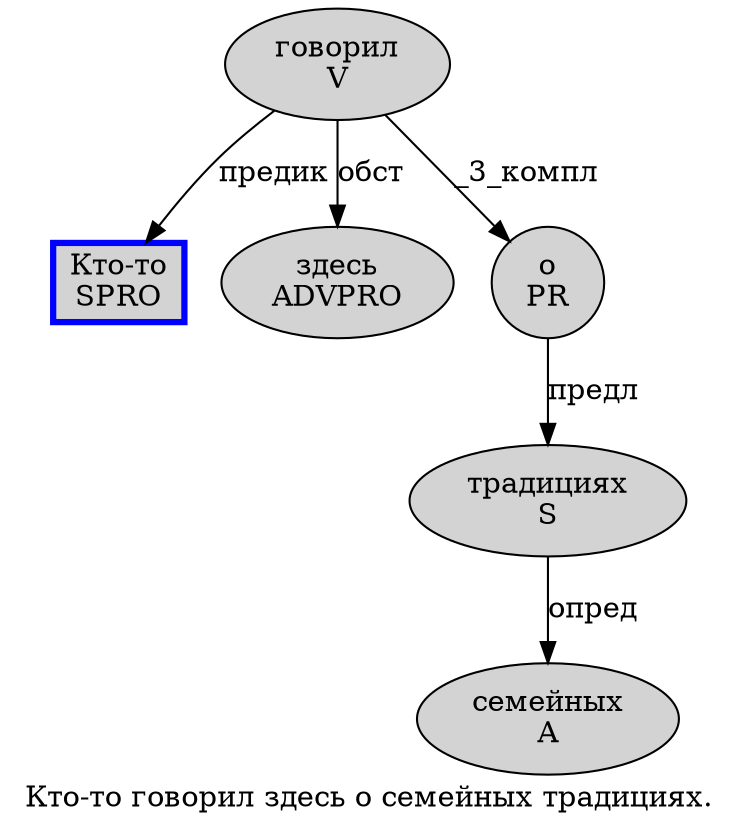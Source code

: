 digraph SENTENCE_2885 {
	graph [label="Кто-то говорил здесь о семейных традициях."]
	node [style=filled]
		0 [label="Кто-то
SPRO" color=blue fillcolor=lightgray penwidth=3 shape=box]
		1 [label="говорил
V" color="" fillcolor=lightgray penwidth=1 shape=ellipse]
		2 [label="здесь
ADVPRO" color="" fillcolor=lightgray penwidth=1 shape=ellipse]
		3 [label="о
PR" color="" fillcolor=lightgray penwidth=1 shape=ellipse]
		4 [label="семейных
A" color="" fillcolor=lightgray penwidth=1 shape=ellipse]
		5 [label="традициях
S" color="" fillcolor=lightgray penwidth=1 shape=ellipse]
			1 -> 0 [label="предик"]
			1 -> 2 [label="обст"]
			1 -> 3 [label="_3_компл"]
			3 -> 5 [label="предл"]
			5 -> 4 [label="опред"]
}